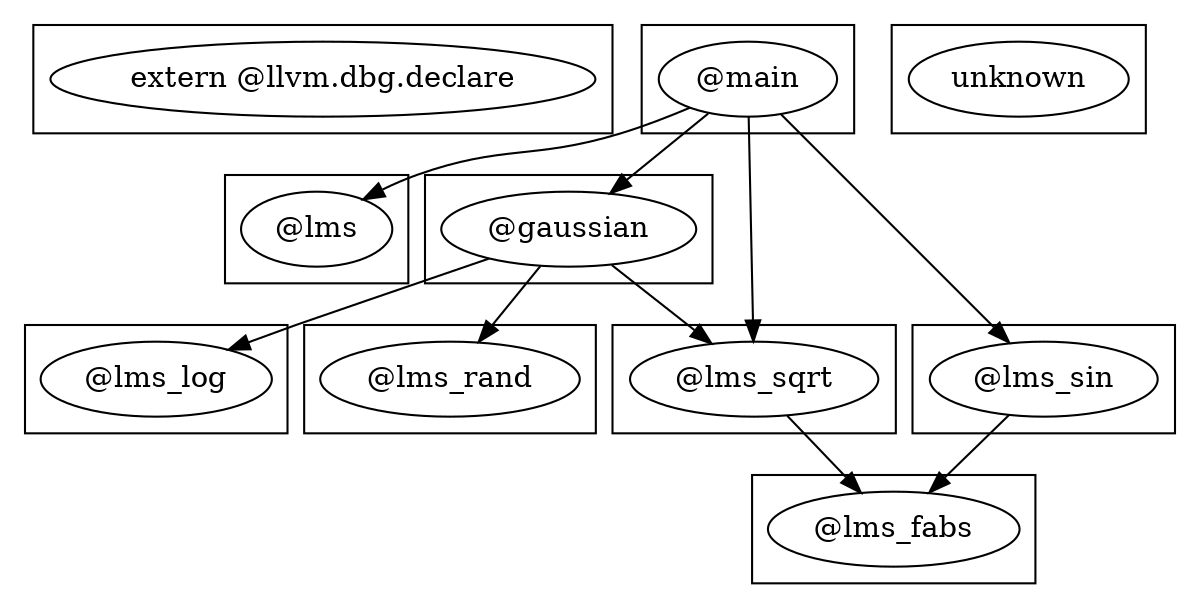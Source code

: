 digraph {
    subgraph cluster_0 {
        473 [label="extern @llvm.dbg.declare"];
    }
    subgraph cluster_1 {
        35 [label="@main"];
    }
    subgraph cluster_2 {
        345 [label="@lms"];
    }
    subgraph cluster_3 {
        263 [label="@gaussian"];
    }
    subgraph cluster_4 {
        447 [label="@lms_log"];
    }
    subgraph cluster_5 {
        185 [label="@lms_sin"];
    }
    subgraph cluster_6 {
        111 [label="@lms_sqrt"];
    }
    subgraph cluster_7 {
        455 [label="@lms_fabs"];
    }
    subgraph cluster_8 {
        21 [label="@lms_rand"];
    }
    subgraph cluster_9 {
        -100 [label=unknown];
    }
    35 -> 111 [label=""];
    35 -> 185 [label=""];
    35 -> 263 [label=""];
    35 -> 345 [label=""];
    111 -> 455 [label=""];
    185 -> 455 [label=""];
    263 -> 21 [label=""];
    263 -> 111 [label=""];
    263 -> 447 [label=""];
}